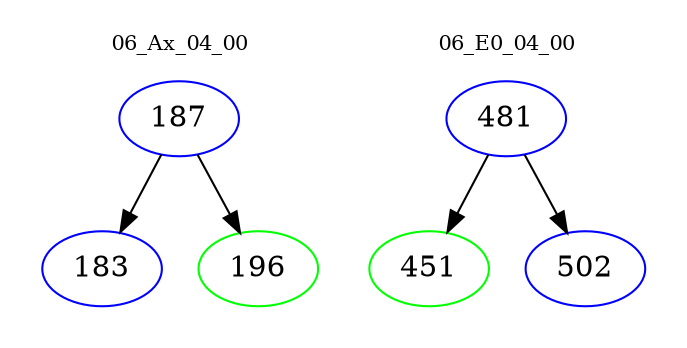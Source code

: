 digraph{
subgraph cluster_0 {
color = white
label = "06_Ax_04_00";
fontsize=10;
T0_187 [label="187", color="blue"]
T0_187 -> T0_183 [color="black"]
T0_183 [label="183", color="blue"]
T0_187 -> T0_196 [color="black"]
T0_196 [label="196", color="green"]
}
subgraph cluster_1 {
color = white
label = "06_E0_04_00";
fontsize=10;
T1_481 [label="481", color="blue"]
T1_481 -> T1_451 [color="black"]
T1_451 [label="451", color="green"]
T1_481 -> T1_502 [color="black"]
T1_502 [label="502", color="blue"]
}
}
